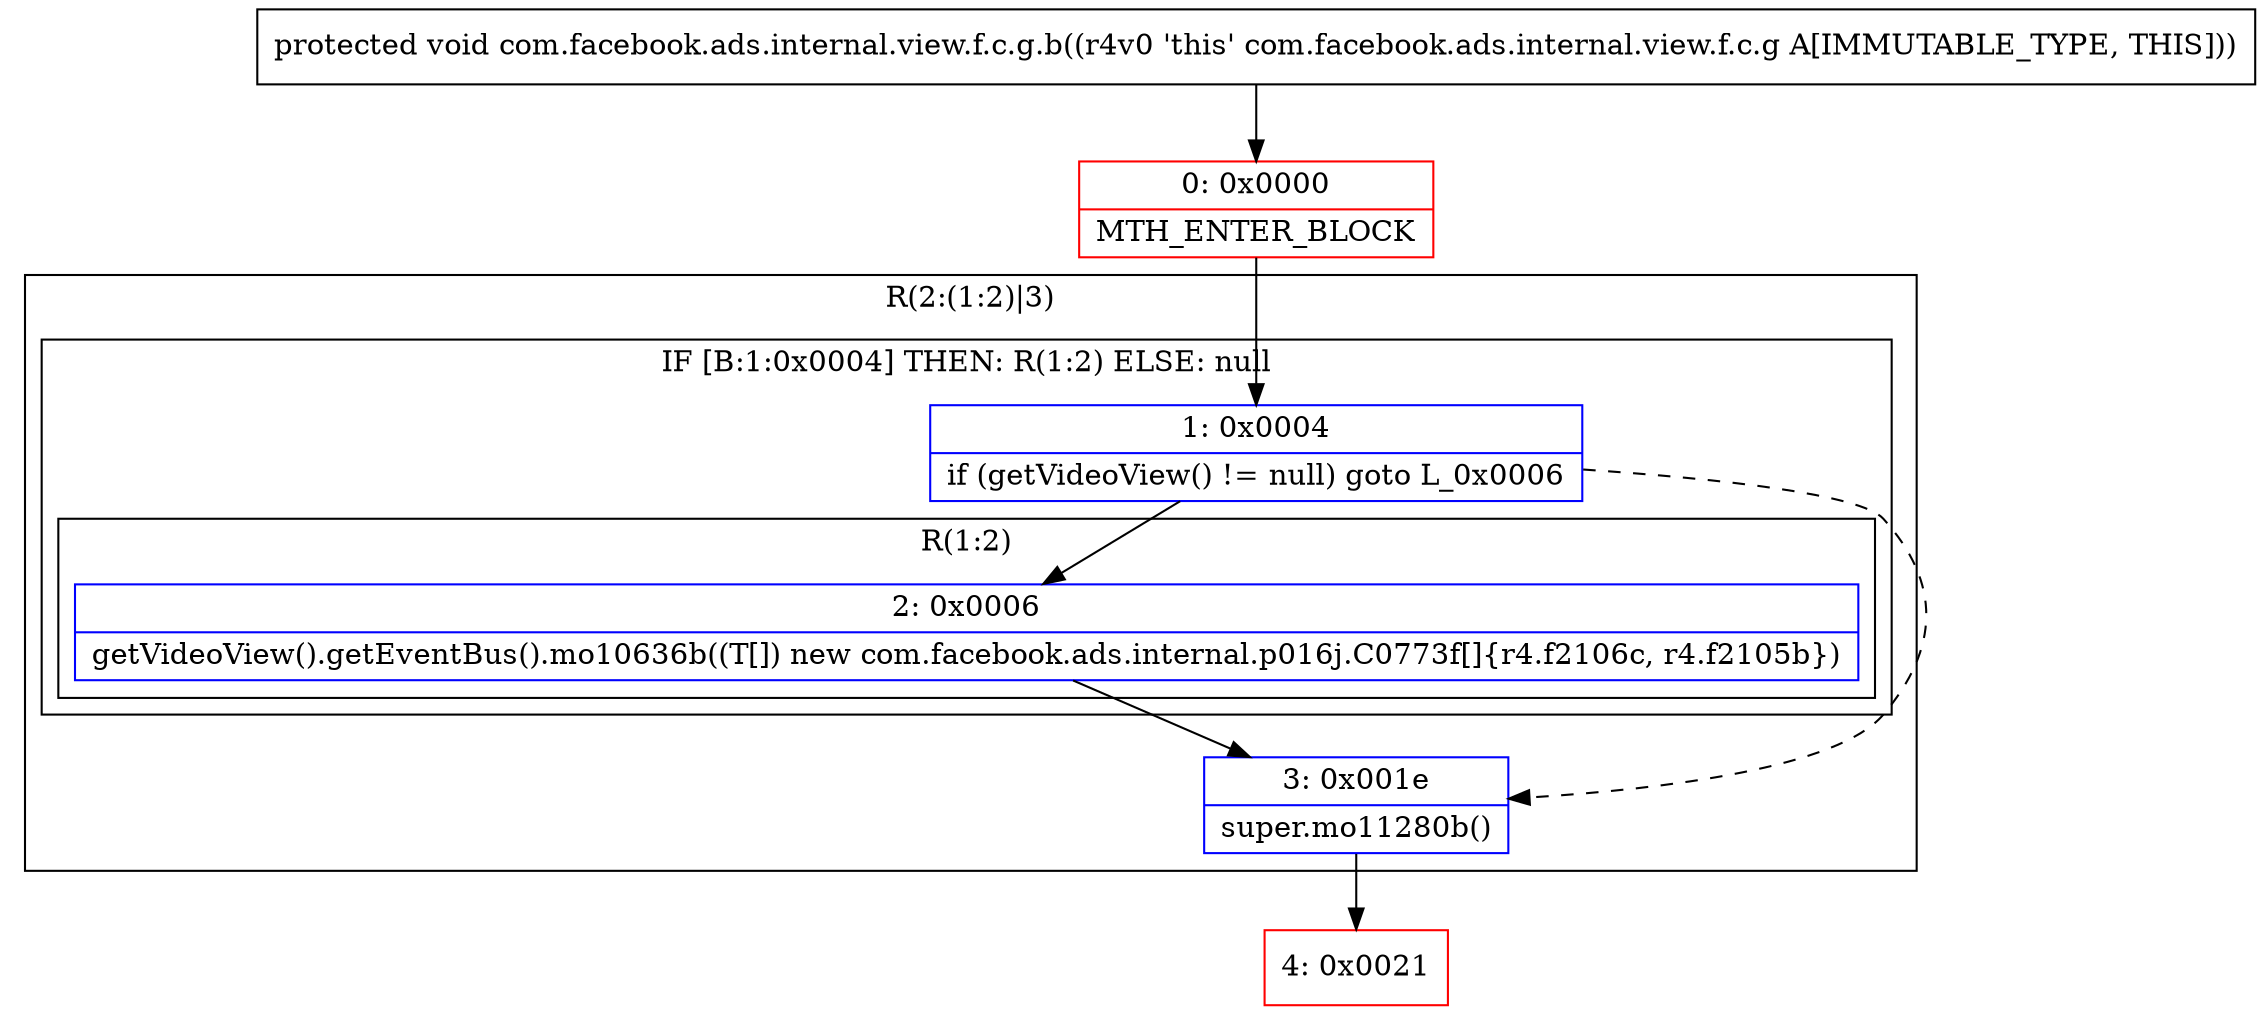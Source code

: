 digraph "CFG forcom.facebook.ads.internal.view.f.c.g.b()V" {
subgraph cluster_Region_317497466 {
label = "R(2:(1:2)|3)";
node [shape=record,color=blue];
subgraph cluster_IfRegion_1423126739 {
label = "IF [B:1:0x0004] THEN: R(1:2) ELSE: null";
node [shape=record,color=blue];
Node_1 [shape=record,label="{1\:\ 0x0004|if (getVideoView() != null) goto L_0x0006\l}"];
subgraph cluster_Region_2103011076 {
label = "R(1:2)";
node [shape=record,color=blue];
Node_2 [shape=record,label="{2\:\ 0x0006|getVideoView().getEventBus().mo10636b((T[]) new com.facebook.ads.internal.p016j.C0773f[]\{r4.f2106c, r4.f2105b\})\l}"];
}
}
Node_3 [shape=record,label="{3\:\ 0x001e|super.mo11280b()\l}"];
}
Node_0 [shape=record,color=red,label="{0\:\ 0x0000|MTH_ENTER_BLOCK\l}"];
Node_4 [shape=record,color=red,label="{4\:\ 0x0021}"];
MethodNode[shape=record,label="{protected void com.facebook.ads.internal.view.f.c.g.b((r4v0 'this' com.facebook.ads.internal.view.f.c.g A[IMMUTABLE_TYPE, THIS])) }"];
MethodNode -> Node_0;
Node_1 -> Node_2;
Node_1 -> Node_3[style=dashed];
Node_2 -> Node_3;
Node_3 -> Node_4;
Node_0 -> Node_1;
}

